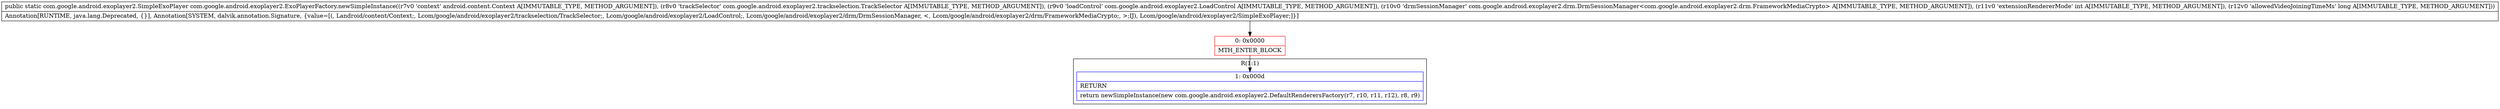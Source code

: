 digraph "CFG forcom.google.android.exoplayer2.ExoPlayerFactory.newSimpleInstance(Landroid\/content\/Context;Lcom\/google\/android\/exoplayer2\/trackselection\/TrackSelector;Lcom\/google\/android\/exoplayer2\/LoadControl;Lcom\/google\/android\/exoplayer2\/drm\/DrmSessionManager;IJ)Lcom\/google\/android\/exoplayer2\/SimpleExoPlayer;" {
subgraph cluster_Region_1273377312 {
label = "R(1:1)";
node [shape=record,color=blue];
Node_1 [shape=record,label="{1\:\ 0x000d|RETURN\l|return newSimpleInstance(new com.google.android.exoplayer2.DefaultRenderersFactory(r7, r10, r11, r12), r8, r9)\l}"];
}
Node_0 [shape=record,color=red,label="{0\:\ 0x0000|MTH_ENTER_BLOCK\l}"];
MethodNode[shape=record,label="{public static com.google.android.exoplayer2.SimpleExoPlayer com.google.android.exoplayer2.ExoPlayerFactory.newSimpleInstance((r7v0 'context' android.content.Context A[IMMUTABLE_TYPE, METHOD_ARGUMENT]), (r8v0 'trackSelector' com.google.android.exoplayer2.trackselection.TrackSelector A[IMMUTABLE_TYPE, METHOD_ARGUMENT]), (r9v0 'loadControl' com.google.android.exoplayer2.LoadControl A[IMMUTABLE_TYPE, METHOD_ARGUMENT]), (r10v0 'drmSessionManager' com.google.android.exoplayer2.drm.DrmSessionManager\<com.google.android.exoplayer2.drm.FrameworkMediaCrypto\> A[IMMUTABLE_TYPE, METHOD_ARGUMENT]), (r11v0 'extensionRendererMode' int A[IMMUTABLE_TYPE, METHOD_ARGUMENT]), (r12v0 'allowedVideoJoiningTimeMs' long A[IMMUTABLE_TYPE, METHOD_ARGUMENT]))  | Annotation[RUNTIME, java.lang.Deprecated, \{\}], Annotation[SYSTEM, dalvik.annotation.Signature, \{value=[(, Landroid\/content\/Context;, Lcom\/google\/android\/exoplayer2\/trackselection\/TrackSelector;, Lcom\/google\/android\/exoplayer2\/LoadControl;, Lcom\/google\/android\/exoplayer2\/drm\/DrmSessionManager, \<, Lcom\/google\/android\/exoplayer2\/drm\/FrameworkMediaCrypto;, \>;IJ), Lcom\/google\/android\/exoplayer2\/SimpleExoPlayer;]\}]\l}"];
MethodNode -> Node_0;
Node_0 -> Node_1;
}

